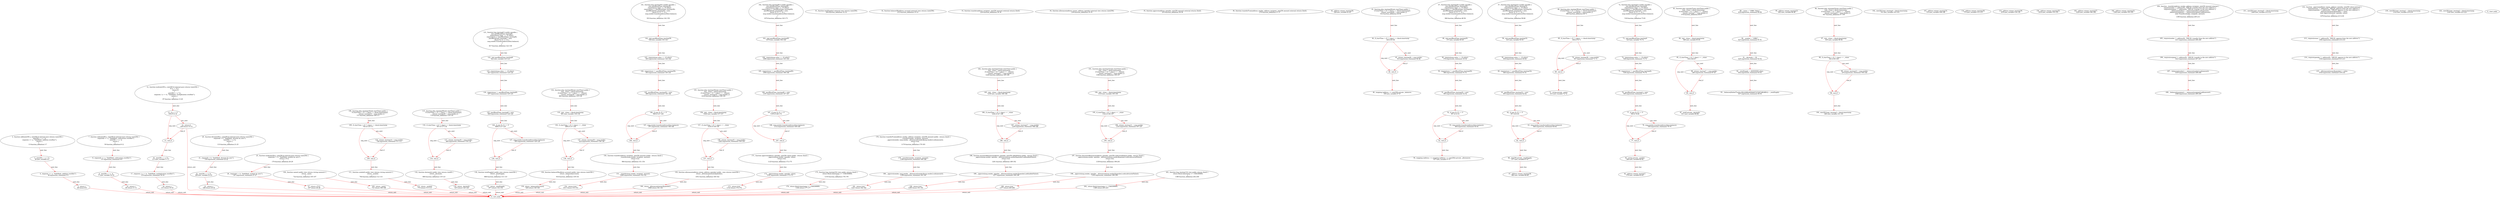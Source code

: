 digraph  {
13 [label="2_ function add(uint256 a, uint256 b) internal pure returns (uint256) {\n        uint256 c = a + b;\n        require(c >= a, \"SafeMath: addition overflow\");\n        return c;\n    }\n13-function_definition-3-7", method="add(uint256 a,uint256 b)", type_label=function_definition];
30 [label="3_ uint256 c = a + b;\n30-new_variable-4-4", method="add(uint256 a,uint256 b)", type_label=new_variable];
38 [label="4_ require(c >= a, \"SafeMath: addition overflow\");\n38-expression_statement-5-5", method="add(uint256 a,uint256 b)", type_label=expression_statement];
48 [label="5_ return c;\n48-return-6-6", method="add(uint256 a,uint256 b)", type_label=return];
50 [label="7_ function sub(uint256 a, uint256 b) internal pure returns (uint256) {\n        require(b <= a, \"SafeMath: subtraction overflow\");\n        uint256 c = a - b;\n        return c;\n    }\n50-function_definition-8-12", method="sub(uint256 a,uint256 b)", type_label=function_definition];
67 [label="8_ require(b <= a, \"SafeMath: subtraction overflow\");\n67-expression_statement-9-9", method="sub(uint256 a,uint256 b)", type_label=expression_statement];
77 [label="9_ uint256 c = a - b;\n77-new_variable-10-10", method="sub(uint256 a,uint256 b)", type_label=new_variable];
85 [label="10_ return c;\n85-return-11-11", method="sub(uint256 a,uint256 b)", type_label=return];
87 [label="12_ function mul(uint256 a, uint256 b) internal pure returns (uint256) {\n        if (a == 0) {\n            return 0;\n        }\n        uint256 c = a * b;\n        require(c / a == b, \"SafeMath: multiplication overflow\");\n        return c;\n    }\n87-function_definition-13-20", method="mul(uint256 a,uint256 b)", type_label=function_definition];
104 [label="13_ if_a == 0\n104-if-14-16", method="mul(uint256 a,uint256 b)", type_label=if];
1651 [label="13_ end_if", method="mul(uint256 a,uint256 b)", type_label=end_if];
109 [label="14_ return 0;\n109-return-15-15", method="mul(uint256 a,uint256 b)", type_label=return];
111 [label="16_ uint256 c = a * b;\n111-new_variable-17-17", method="mul(uint256 a,uint256 b)", type_label=new_variable];
119 [label="17_ require(c / a == b, \"SafeMath: multiplication overflow\");\n119-expression_statement-18-18", method="mul(uint256 a,uint256 b)", type_label=expression_statement];
131 [label="18_ return c;\n131-return-19-19", method="mul(uint256 a,uint256 b)", type_label=return];
133 [label="20_ function div(uint256 a, uint256 b) internal pure returns (uint256) {\n        require(b > 0, \"SafeMath: division by zero\");\n        uint256 c = a / b;\n        return c;\n    }\n133-function_definition-21-25", method="div(uint256 a,uint256 b)", type_label=function_definition];
150 [label="21_ require(b > 0, \"SafeMath: division by zero\");\n150-expression_statement-22-22", method="div(uint256 a,uint256 b)", type_label=expression_statement];
160 [label="22_ uint256 c = a / b;\n160-new_variable-23-23", method="div(uint256 a,uint256 b)", type_label=new_variable];
168 [label="23_ return c;\n168-return-24-24", method="div(uint256 a,uint256 b)", type_label=return];
170 [label="25_ function mod(uint256 a, uint256 b) internal pure returns (uint256) {\n        require(b != 0, \"SafeMath: modulo by zero\");\n        return a % b;\n    }\n170-function_definition-26-29", method="mod(uint256 a,uint256 b)", type_label=function_definition];
187 [label="26_ require(b != 0, \"SafeMath: modulo by zero\");\n187-expression_statement-27-27", method="mod(uint256 a,uint256 b)", type_label=expression_statement];
197 [label="27_ return a % b;\n197-return-28-28", method="mod(uint256 a,uint256 b)", type_label=return];
204 [label="31_ function totalSupply() external view returns (uint256);\n204-function_definition-32-32", method="totalSupply()", type_label=function_definition];
212 [label="32_ function balanceOf(address account) external view returns (uint256);\n212-function_definition-33-33", method="balanceOf(address account)", type_label=function_definition];
224 [label="33_ function transfer(address recipient, uint256 amount) external returns (bool);\n224-function_definition-34-34", method="transfer(address recipient,uint256 amount)", type_label=function_definition];
239 [label="34_ function allowance(address owner, address spender) external view returns (uint256);\n239-function_definition-35-35", method="allowance(address owner,address spender)", type_label=function_definition];
255 [label="35_ function approve(address spender, uint256 amount) external returns (bool);\n255-function_definition-36-36", method="approve(address spender,uint256 amount)", type_label=function_definition];
270 [label="36_ function transferFrom(address sender, address recipient, uint256 amount) external returns (bool);\n270-function_definition-37-37", method="transferFrom(address sender,address recipient,uint256 amount)", type_label=function_definition];
328 [label="42_ address winner_tmstmp26;\n328-new_variable-43-43", method="", type_label=new_variable];
332 [label="43_ function play_tmstmp26(uint startTime) public {\n	if (startTime + (5 * 1 days) == block.timestamp){\n		winner_tmstmp26 = msg.sender;}}\n332-function_definition-44-46", method="play_tmstmp26(uint startTime)", type_label=function_definition];
340 [label="44_ if_startTime + (5 * 1 days) == block.timestamp\n340-if-45-46", method="play_tmstmp26(uint startTime)", type_label=if];
1887 [label="44_ end_if", method="play_tmstmp26(uint startTime)", type_label=end_if];
353 [label="45_ winner_tmstmp26 = msg.sender;\n353-expression_statement-46-46", method="play_tmstmp26(uint startTime)", type_label=expression_statement];
359 [label="46_ mapping (address => uint256) private _balances;\n359-new_variable-47-47", method="", type_label=new_variable];
366 [label="47_ function bug_tmstmp20 () public payable {\n	uint pastBlockTime_tmstmp20;  \n	require(msg.value == 10 ether);  \n        require(now != pastBlockTime_tmstmp20);  \n        pastBlockTime_tmstmp20 = now;        \n        if(now % 15 == 0) {  \n            msg.sender.transfer(address(this).balance);\n        }\n    }\n366-function_definition-48-56", method="bug_tmstmp20()", type_label=function_definition];
371 [label="48_ uint pastBlockTime_tmstmp20;\n371-new_variable-49-49", method="bug_tmstmp20()", type_label=new_variable];
376 [label="49_ require(msg.value == 10 ether);\n376-expression_statement-50-50", method="bug_tmstmp20()", type_label=expression_statement];
386 [label="50_ require(now != pastBlockTime_tmstmp20);\n386-expression_statement-51-51", method="bug_tmstmp20()", type_label=expression_statement];
393 [label="51_ pastBlockTime_tmstmp20 = now;\n393-expression_statement-52-52", method="bug_tmstmp20()", type_label=expression_statement];
397 [label="52_ if_now % 15 == 0\n397-if-53-55", method="bug_tmstmp20()", type_label=if];
1944 [label="52_ end_if", method="bug_tmstmp20()", type_label=end_if];
404 [label="53_ msg.sender.transfer(address(this).balance);\n404-expression_statement-54-54", method="bug_tmstmp20()", type_label=expression_statement];
417 [label="56_ mapping (address => mapping (address => uint256)) private _allowances;\n417-new_variable-57-57", method="", type_label=new_variable];
426 [label="57_ function bug_tmstmp32 () public payable {\n	uint pastBlockTime_tmstmp32;  \n	require(msg.value == 10 ether);  \n        require(now != pastBlockTime_tmstmp32);  \n        pastBlockTime_tmstmp32 = now;        \n        if(now % 15 == 0) {  \n            msg.sender.transfer(address(this).balance);\n        }\n    }\n426-function_definition-58-66", method="bug_tmstmp32()", type_label=function_definition];
431 [label="58_ uint pastBlockTime_tmstmp32;\n431-new_variable-59-59", method="bug_tmstmp32()", type_label=new_variable];
436 [label="59_ require(msg.value == 10 ether);\n436-expression_statement-60-60", method="bug_tmstmp32()", type_label=expression_statement];
446 [label="60_ require(now != pastBlockTime_tmstmp32);\n446-expression_statement-61-61", method="bug_tmstmp32()", type_label=expression_statement];
453 [label="61_ pastBlockTime_tmstmp32 = now;\n453-expression_statement-62-62", method="bug_tmstmp32()", type_label=expression_statement];
457 [label="62_ if_now % 15 == 0\n457-if-63-65", method="bug_tmstmp32()", type_label=if];
2004 [label="62_ end_if", method="bug_tmstmp32()", type_label=end_if];
464 [label="63_ msg.sender.transfer(address(this).balance);\n464-expression_statement-64-64", method="bug_tmstmp32()", type_label=expression_statement];
477 [label="66_ uint256 private _totalSupply;\n477-new_variable-67-67", method="", type_label=new_variable];
482 [label="67_ address winner_tmstmp38;\n482-new_variable-68-68", method="", type_label=new_variable];
486 [label="68_ function play_tmstmp38(uint startTime) public {\n	if (startTime + (5 * 1 days) == block.timestamp){\n		winner_tmstmp38 = msg.sender;}}\n486-function_definition-69-71", method="play_tmstmp38(uint startTime)", type_label=function_definition];
494 [label="69_ if_startTime + (5 * 1 days) == block.timestamp\n494-if-70-71", method="play_tmstmp38(uint startTime)", type_label=if];
2041 [label="69_ end_if", method="play_tmstmp38(uint startTime)", type_label=end_if];
507 [label="70_ winner_tmstmp38 = msg.sender;\n507-expression_statement-71-71", method="play_tmstmp38(uint startTime)", type_label=expression_statement];
513 [label="71_ string private _name;\n513-new_variable-72-72", method="", type_label=new_variable];
518 [label="72_ function bug_tmstmp4 () public payable {\n	uint pastBlockTime_tmstmp4;  \n	require(msg.value == 10 ether);  \n        require(now != pastBlockTime_tmstmp4);  \n        pastBlockTime_tmstmp4 = now;        \n        if(now % 15 == 0) {  \n            msg.sender.transfer(address(this).balance);\n        }\n    }\n518-function_definition-73-81", method="bug_tmstmp4()", type_label=function_definition];
523 [label="73_ uint pastBlockTime_tmstmp4;\n523-new_variable-74-74", method="bug_tmstmp4()", type_label=new_variable];
528 [label="74_ require(msg.value == 10 ether);\n528-expression_statement-75-75", method="bug_tmstmp4()", type_label=expression_statement];
538 [label="75_ require(now != pastBlockTime_tmstmp4);\n538-expression_statement-76-76", method="bug_tmstmp4()", type_label=expression_statement];
545 [label="76_ pastBlockTime_tmstmp4 = now;\n545-expression_statement-77-77", method="bug_tmstmp4()", type_label=expression_statement];
549 [label="77_ if_now % 15 == 0\n549-if-78-80", method="bug_tmstmp4()", type_label=if];
2096 [label="77_ end_if", method="bug_tmstmp4()", type_label=end_if];
556 [label="78_ msg.sender.transfer(address(this).balance);\n556-expression_statement-79-79", method="bug_tmstmp4()", type_label=expression_statement];
569 [label="81_ string private _symbol;\n569-new_variable-82-82", method="", type_label=new_variable];
574 [label="82_ address winner_tmstmp7;\n574-new_variable-83-83", method="", type_label=new_variable];
578 [label="83_ function play_tmstmp7(uint startTime) public {\n	uint _vtime = block.timestamp;\n	if (startTime + (5 * 1 days) == _vtime){\n		winner_tmstmp7 = msg.sender;}}\n578-function_definition-84-87", method="play_tmstmp7(uint startTime)", type_label=function_definition];
586 [label="84_ uint _vtime = block.timestamp;\n586-new_variable-85-85", method="play_tmstmp7(uint startTime)", type_label=new_variable];
594 [label="85_ if_startTime + (5 * 1 days) == _vtime\n594-if-86-87", method="play_tmstmp7(uint startTime)", type_label=if];
2141 [label="85_ end_if", method="play_tmstmp7(uint startTime)", type_label=end_if];
605 [label="86_ winner_tmstmp7 = msg.sender;\n605-expression_statement-87-87", method="play_tmstmp7(uint startTime)", type_label=expression_statement];
611 [label="87_ uint8 private _decimals;\n611-new_variable-88-88", method="", type_label=new_variable];
618 [label="89_ _name = \"UBBC Token\";\n618-expression_statement-90-90", method="", type_label=expression_statement];
623 [label="90_ _symbol = \"UBBC\";\n623-expression_statement-91-91", method="", type_label=expression_statement];
628 [label="91_ _decimals = 18;\n628-expression_statement-92-92", method="", type_label=expression_statement];
632 [label="92_ _totalSupply = 260000000 ether;\n632-expression_statement-93-93", method="", type_label=expression_statement];
637 [label="93_ _balances[0x0e475cd2c1f8222868cf85B4f97D7EB70fB3ffD3] = _totalSupply;\n637-expression_statement-94-94", method="", type_label=expression_statement];
643 [label="95_ address winner_tmstmp23;\n643-new_variable-96-96", method="", type_label=new_variable];
647 [label="96_ function play_tmstmp23(uint startTime) public {\n	uint _vtime = block.timestamp;\n	if (startTime + (5 * 1 days) == _vtime){\n		winner_tmstmp23 = msg.sender;}}\n647-function_definition-97-100", method="play_tmstmp23(uint startTime)", type_label=function_definition];
655 [label="97_ uint _vtime = block.timestamp;\n655-new_variable-98-98", method="play_tmstmp23(uint startTime)", type_label=new_variable];
663 [label="98_ if_startTime + (5 * 1 days) == _vtime\n663-if-99-100", method="play_tmstmp23(uint startTime)", type_label=if];
2210 [label="98_ end_if", method="play_tmstmp23(uint startTime)", type_label=end_if];
674 [label="99_ winner_tmstmp23 = msg.sender;\n674-expression_statement-100-100", method="play_tmstmp23(uint startTime)", type_label=expression_statement];
680 [label="100_ uint256 bugv_tmstmp3 = block.timestamp;\n680-new_variable-101-101", method="", type_label=new_variable];
701 [label="102_ uint256 bugv_tmstmp4 = block.timestamp;\n701-new_variable-103-103", method="", type_label=new_variable];
722 [label="104_ function name() public view returns (string memory) {\n        return _name;\n    }\n722-function_definition-105-107", method="name()", type_label=function_definition];
731 [label="105_ return _name;\n731-return-106-106", method="name()", type_label=return];
733 [label="107_ address winner_tmstmp14;\n733-new_variable-108-108", method="", type_label=new_variable];
737 [label="108_ function play_tmstmp14(uint startTime) public {\n	if (startTime + (5 * 1 days) == block.timestamp){\n		winner_tmstmp14 = msg.sender;}}\n737-function_definition-109-111", method="play_tmstmp14(uint startTime)", type_label=function_definition];
745 [label="109_ if_startTime + (5 * 1 days) == block.timestamp\n745-if-110-111", method="play_tmstmp14(uint startTime)", type_label=if];
2292 [label="109_ end_if", method="play_tmstmp14(uint startTime)", type_label=end_if];
758 [label="110_ winner_tmstmp14 = msg.sender;\n758-expression_statement-111-111", method="play_tmstmp14(uint startTime)", type_label=expression_statement];
764 [label="111_ function symbol() public view returns (string memory) {\n        return _symbol;\n    }\n764-function_definition-112-114", method="symbol()", type_label=function_definition];
773 [label="112_ return _symbol;\n773-return-113-113", method="symbol()", type_label=return];
775 [label="114_ address winner_tmstmp30;\n775-new_variable-115-115", method="", type_label=new_variable];
779 [label="115_ function play_tmstmp30(uint startTime) public {\n	if (startTime + (5 * 1 days) == block.timestamp){\n		winner_tmstmp30 = msg.sender;}}\n779-function_definition-116-118", method="play_tmstmp30(uint startTime)", type_label=function_definition];
787 [label="116_ if_startTime + (5 * 1 days) == block.timestamp\n787-if-117-118", method="play_tmstmp30(uint startTime)", type_label=if];
2334 [label="116_ end_if", method="play_tmstmp30(uint startTime)", type_label=end_if];
800 [label="117_ winner_tmstmp30 = msg.sender;\n800-expression_statement-118-118", method="play_tmstmp30(uint startTime)", type_label=expression_statement];
806 [label="118_ function decimals() public view returns (uint8) {\n        return _decimals;\n    }\n806-function_definition-119-121", method="decimals()", type_label=function_definition];
815 [label="119_ return _decimals;\n815-return-120-120", method="decimals()", type_label=return];
817 [label="121_ function bug_tmstmp8 () public payable {\n	uint pastBlockTime_tmstmp8;  \n	require(msg.value == 10 ether);  \n        require(now != pastBlockTime_tmstmp8);  \n        pastBlockTime_tmstmp8 = now;        \n        if(now % 15 == 0) {  \n            msg.sender.transfer(address(this).balance);\n        }\n    }\n817-function_definition-122-130", method="bug_tmstmp8()", type_label=function_definition];
822 [label="122_ uint pastBlockTime_tmstmp8;\n822-new_variable-123-123", method="bug_tmstmp8()", type_label=new_variable];
827 [label="123_ require(msg.value == 10 ether);\n827-expression_statement-124-124", method="bug_tmstmp8()", type_label=expression_statement];
837 [label="124_ require(now != pastBlockTime_tmstmp8);\n837-expression_statement-125-125", method="bug_tmstmp8()", type_label=expression_statement];
844 [label="125_ pastBlockTime_tmstmp8 = now;\n844-expression_statement-126-126", method="bug_tmstmp8()", type_label=expression_statement];
848 [label="126_ if_now % 15 == 0\n848-if-127-129", method="bug_tmstmp8()", type_label=if];
2395 [label="126_ end_if", method="bug_tmstmp8()", type_label=end_if];
855 [label="127_ msg.sender.transfer(address(this).balance);\n855-expression_statement-128-128", method="bug_tmstmp8()", type_label=expression_statement];
868 [label="130_ function totalSupply() public view returns (uint256) {\n        return _totalSupply;\n    }\n868-function_definition-131-133", method="totalSupply()", type_label=function_definition];
877 [label="131_ return _totalSupply;\n877-return-132-132", method="totalSupply()", type_label=return];
879 [label="133_ address winner_tmstmp39;\n879-new_variable-134-134", method="", type_label=new_variable];
883 [label="134_ function play_tmstmp39(uint startTime) public {\n	uint _vtime = block.timestamp;\n	if (startTime + (5 * 1 days) == _vtime){\n		winner_tmstmp39 = msg.sender;}}\n883-function_definition-135-138", method="play_tmstmp39(uint startTime)", type_label=function_definition];
891 [label="135_ uint _vtime = block.timestamp;\n891-new_variable-136-136", method="play_tmstmp39(uint startTime)", type_label=new_variable];
899 [label="136_ if_startTime + (5 * 1 days) == _vtime\n899-if-137-138", method="play_tmstmp39(uint startTime)", type_label=if];
2446 [label="136_ end_if", method="play_tmstmp39(uint startTime)", type_label=end_if];
910 [label="137_ winner_tmstmp39 = msg.sender;\n910-expression_statement-138-138", method="play_tmstmp39(uint startTime)", type_label=expression_statement];
916 [label="138_ function balanceOf(address account) public view returns (uint256) {\n        return _balances[account];\n    }\n916-function_definition-139-141", method="balanceOf(address account)", type_label=function_definition];
929 [label="139_ return _balances[account];\n929-return-140-140", method="balanceOf(address account)", type_label=return];
933 [label="141_ function bug_tmstmp36 () public payable {\n	uint pastBlockTime_tmstmp36;  \n	require(msg.value == 10 ether);  \n        require(now != pastBlockTime_tmstmp36);  \n        pastBlockTime_tmstmp36 = now;        \n        if(now % 15 == 0) {  \n            msg.sender.transfer(address(this).balance);\n        }\n    }\n933-function_definition-142-150", method="bug_tmstmp36()", type_label=function_definition];
938 [label="142_ uint pastBlockTime_tmstmp36;\n938-new_variable-143-143", method="bug_tmstmp36()", type_label=new_variable];
943 [label="143_ require(msg.value == 10 ether);\n943-expression_statement-144-144", method="bug_tmstmp36()", type_label=expression_statement];
953 [label="144_ require(now != pastBlockTime_tmstmp36);\n953-expression_statement-145-145", method="bug_tmstmp36()", type_label=expression_statement];
960 [label="145_ pastBlockTime_tmstmp36 = now;\n960-expression_statement-146-146", method="bug_tmstmp36()", type_label=expression_statement];
964 [label="146_ if_now % 15 == 0\n964-if-147-149", method="bug_tmstmp36()", type_label=if];
2511 [label="146_ end_if", method="bug_tmstmp36()", type_label=end_if];
971 [label="147_ msg.sender.transfer(address(this).balance);\n971-expression_statement-148-148", method="bug_tmstmp36()", type_label=expression_statement];
984 [label="150_ function transfer(address recipient, uint256 amount) public  returns (bool) {\n         _transfer(msg.sender, recipient, amount);\n         return true;\n    }\n984-function_definition-151-154", method="transfer(address recipient,uint256 amount)", type_label=function_definition];
1000 [label="151_ _transfer(msg.sender, recipient, amount);\n1000-expression_statement-152-152", method="transfer(address recipient,uint256 amount)", type_label=expression_statement];
1011 [label="152_ return true;\n1011-return-153-153", method="transfer(address recipient,uint256 amount)", type_label=return];
1014 [label="154_ address winner_tmstmp35;\n1014-new_variable-155-155", method="", type_label=new_variable];
1018 [label="155_ function play_tmstmp35(uint startTime) public {\n	uint _vtime = block.timestamp;\n	if (startTime + (5 * 1 days) == _vtime){\n		winner_tmstmp35 = msg.sender;}}\n1018-function_definition-156-159", method="play_tmstmp35(uint startTime)", type_label=function_definition];
1026 [label="156_ uint _vtime = block.timestamp;\n1026-new_variable-157-157", method="play_tmstmp35(uint startTime)", type_label=new_variable];
1034 [label="157_ if_startTime + (5 * 1 days) == _vtime\n1034-if-158-159", method="play_tmstmp35(uint startTime)", type_label=if];
2581 [label="157_ end_if", method="play_tmstmp35(uint startTime)", type_label=end_if];
1045 [label="158_ winner_tmstmp35 = msg.sender;\n1045-expression_statement-159-159", method="play_tmstmp35(uint startTime)", type_label=expression_statement];
1051 [label="159_ function allowance(address owner, address spender) public  view returns (uint256) {\n        return _allowances[owner][spender];\n    }\n1051-function_definition-160-162", method="allowance(address owner,address spender)", type_label=function_definition];
1068 [label="160_ return _allowances[owner][spender];\n1068-return-161-161", method="allowance(address owner,address spender)", type_label=return];
1074 [label="162_ function bug_tmstmp40 () public payable {\n	uint pastBlockTime_tmstmp40;  \n	require(msg.value == 10 ether);  \n        require(now != pastBlockTime_tmstmp40);  \n        pastBlockTime_tmstmp40 = now;        \n        if(now % 15 == 0) {  \n            msg.sender.transfer(address(this).balance);\n        }\n    }\n1074-function_definition-163-171", method="bug_tmstmp40()", type_label=function_definition];
1079 [label="163_ uint pastBlockTime_tmstmp40;\n1079-new_variable-164-164", method="bug_tmstmp40()", type_label=new_variable];
1084 [label="164_ require(msg.value == 10 ether);\n1084-expression_statement-165-165", method="bug_tmstmp40()", type_label=expression_statement];
1094 [label="165_ require(now != pastBlockTime_tmstmp40);\n1094-expression_statement-166-166", method="bug_tmstmp40()", type_label=expression_statement];
1101 [label="166_ pastBlockTime_tmstmp40 = now;\n1101-expression_statement-167-167", method="bug_tmstmp40()", type_label=expression_statement];
1105 [label="167_ if_now % 15 == 0\n1105-if-168-170", method="bug_tmstmp40()", type_label=if];
2652 [label="167_ end_if", method="bug_tmstmp40()", type_label=end_if];
1112 [label="168_ msg.sender.transfer(address(this).balance);\n1112-expression_statement-169-169", method="bug_tmstmp40()", type_label=expression_statement];
1125 [label="171_ function approve(address spender, uint256 value) public  returns (bool) {\n        _approve(msg.sender, spender, value);\n        return true;\n    }\n1125-function_definition-172-175", method="approve(address spender,uint256 value)", type_label=function_definition];
1141 [label="172_ _approve(msg.sender, spender, value);\n1141-expression_statement-173-173", method="approve(address spender,uint256 value)", type_label=expression_statement];
1152 [label="173_ return true;\n1152-return-174-174", method="approve(address spender,uint256 value)", type_label=return];
1155 [label="175_ function bug_tmstmp33() view public returns (bool) {\n    return block.timestamp >= 1546300800;\n  }\n1155-function_definition-176-178", method="bug_tmstmp33()", type_label=function_definition];
1164 [label="176_ return block.timestamp >= 1546300800;\n1164-return-177-177", method="bug_tmstmp33()", type_label=return];
1170 [label="178_ function transferFrom(address sender, address recipient, uint256 amount) public  returns (bool) {\n        _transfer(sender, recipient, amount);\n        _approve(sender, msg.sender, _allowances[sender][msg.sender].sub(amount));\n        return true;\n    }\n1170-function_definition-179-183", method="transferFrom(address sender,address recipient,uint256 amount)", type_label=function_definition];
1190 [label="179_ _transfer(sender, recipient, amount);\n1190-expression_statement-180-180", method="transferFrom(address sender,address recipient,uint256 amount)", type_label=expression_statement];
1199 [label="180_ _approve(sender, msg.sender, _allowances[sender][msg.sender].sub(amount));\n1199-expression_statement-181-181", method="transferFrom(address sender,address recipient,uint256 amount)", type_label=expression_statement];
1221 [label="181_ return true;\n1221-return-182-182", method="transferFrom(address sender,address recipient,uint256 amount)", type_label=return];
1224 [label="183_ address winner_tmstmp27;\n1224-new_variable-184-184", method="", type_label=new_variable];
1228 [label="184_ function play_tmstmp27(uint startTime) public {\n	uint _vtime = block.timestamp;\n	if (startTime + (5 * 1 days) == _vtime){\n		winner_tmstmp27 = msg.sender;}}\n1228-function_definition-185-188", method="play_tmstmp27(uint startTime)", type_label=function_definition];
1236 [label="185_ uint _vtime = block.timestamp;\n1236-new_variable-186-186", method="play_tmstmp27(uint startTime)", type_label=new_variable];
1244 [label="186_ if_startTime + (5 * 1 days) == _vtime\n1244-if-187-188", method="play_tmstmp27(uint startTime)", type_label=if];
2791 [label="186_ end_if", method="play_tmstmp27(uint startTime)", type_label=end_if];
1255 [label="187_ winner_tmstmp27 = msg.sender;\n1255-expression_statement-188-188", method="play_tmstmp27(uint startTime)", type_label=expression_statement];
1261 [label="188_ function increaseAllowance(address spender, uint256 addedValue) public  returns (bool) {\n        _approve(msg.sender, spender, _allowances[msg.sender][spender].add(addedValue));\n        return true;\n    }\n1261-function_definition-189-192", method="increaseAllowance(address spender,uint256 addedValue)", type_label=function_definition];
1277 [label="189_ _approve(msg.sender, spender, _allowances[msg.sender][spender].add(addedValue));\n1277-expression_statement-190-190", method="increaseAllowance(address spender,uint256 addedValue)", type_label=expression_statement];
1299 [label="190_ return true;\n1299-return-191-191", method="increaseAllowance(address spender,uint256 addedValue)", type_label=return];
1302 [label="192_ address winner_tmstmp31;\n1302-new_variable-193-193", method="", type_label=new_variable];
1306 [label="193_ function play_tmstmp31(uint startTime) public {\n	uint _vtime = block.timestamp;\n	if (startTime + (5 * 1 days) == _vtime){\n		winner_tmstmp31 = msg.sender;}}\n1306-function_definition-194-197", method="play_tmstmp31(uint startTime)", type_label=function_definition];
1314 [label="194_ uint _vtime = block.timestamp;\n1314-new_variable-195-195", method="play_tmstmp31(uint startTime)", type_label=new_variable];
1322 [label="195_ if_startTime + (5 * 1 days) == _vtime\n1322-if-196-197", method="play_tmstmp31(uint startTime)", type_label=if];
2869 [label="195_ end_if", method="play_tmstmp31(uint startTime)", type_label=end_if];
1333 [label="196_ winner_tmstmp31 = msg.sender;\n1333-expression_statement-197-197", method="play_tmstmp31(uint startTime)", type_label=expression_statement];
1339 [label="197_ function decreaseAllowance(address spender, uint256 subtractedValue) public  returns (bool) {\n        _approve(msg.sender, spender, _allowances[msg.sender][spender].sub(subtractedValue));\n        return true;\n    }\n1339-function_definition-198-201", method="decreaseAllowance(address spender,uint256 subtractedValue)", type_label=function_definition];
1355 [label="198_ _approve(msg.sender, spender, _allowances[msg.sender][spender].sub(subtractedValue));\n1355-expression_statement-199-199", method="decreaseAllowance(address spender,uint256 subtractedValue)", type_label=expression_statement];
1377 [label="199_ return true;\n1377-return-200-200", method="decreaseAllowance(address spender,uint256 subtractedValue)", type_label=return];
1380 [label="201_ function bug_tmstmp13() view public returns (bool) {\n    return block.timestamp >= 1546300800;\n  }\n1380-function_definition-202-204", method="bug_tmstmp13()", type_label=function_definition];
1389 [label="202_ return block.timestamp >= 1546300800;\n1389-return-203-203", method="bug_tmstmp13()", type_label=return];
1395 [label="204_ function _transfer(address sender, address recipient, uint256 amount) internal {\n        require(sender != address(0), \"ERC20: transfer from the zero address\");\n        require(recipient != address(0), \"ERC20: transfer to the zero address\");\n        _balances[sender] = _balances[sender].sub(amount);\n        _balances[recipient] = _balances[recipient].add(amount);\n        emit Transfer(sender, recipient, amount);\n    }\n1395-function_definition-205-211", method="_transfer(address sender,address recipient,uint256 amount)", type_label=function_definition];
1411 [label="205_ require(sender != address(0), \"ERC20: transfer from the zero address\");\n1411-expression_statement-206-206", method="_transfer(address sender,address recipient,uint256 amount)", type_label=expression_statement];
1423 [label="206_ require(recipient != address(0), \"ERC20: transfer to the zero address\");\n1423-expression_statement-207-207", method="_transfer(address sender,address recipient,uint256 amount)", type_label=expression_statement];
1435 [label="207_ _balances[sender] = _balances[sender].sub(amount);\n1435-expression_statement-208-208", method="_transfer(address sender,address recipient,uint256 amount)", type_label=expression_statement];
1448 [label="208_ _balances[recipient] = _balances[recipient].add(amount);\n1448-expression_statement-209-209", method="_transfer(address sender,address recipient,uint256 amount)", type_label=expression_statement];
1469 [label="211_ uint256 bugv_tmstmp5 = block.timestamp;\n1469-new_variable-212-212", method="", type_label=new_variable];
1476 [label="212_ function _approve(address owner, address spender, uint256 value) internal {\n        require(owner != address(0), \"ERC20: approve from the zero address\");\n        require(spender != address(0), \"ERC20: approve to the zero address\");\n        _allowances[owner][spender] = value;\n        emit Approval(owner, spender, value);\n    }\n1476-function_definition-213-218", method="_approve(address owner,address spender,uint256 value)", type_label=function_definition];
1492 [label="213_ require(owner != address(0), \"ERC20: approve from the zero address\");\n1492-expression_statement-214-214", method="_approve(address owner,address spender,uint256 value)", type_label=expression_statement];
1504 [label="214_ require(spender != address(0), \"ERC20: approve to the zero address\");\n1504-expression_statement-215-215", method="_approve(address owner,address spender,uint256 value)", type_label=expression_statement];
1516 [label="215_ _allowances[owner][spender] = value;\n1516-expression_statement-216-216", method="_approve(address owner,address spender,uint256 value)", type_label=expression_statement];
1532 [label="218_ uint256 bugv_tmstmp1 = block.timestamp;\n1532-new_variable-219-219", method="", type_label=new_variable];
1545 [label="222_ uint256 bugv_tmstmp2 = block.timestamp;\n1545-new_variable-223-223", method="", type_label=new_variable];
1 [label="0_ start_node", method="", type_label=start];
2 [label="0_ exit_node", method="", type_label=exit];
13 -> 30  [color=red, controlflow_type=next_line, edge_type=CFG_edge, key=0, label=next_line];
30 -> 38  [color=red, controlflow_type=next_line, edge_type=CFG_edge, key=0, label=next_line];
38 -> 48  [color=red, controlflow_type=next_line, edge_type=CFG_edge, key=0, label=next_line];
48 -> 2  [color=red, controlflow_type=return_exit, edge_type=CFG_edge, key=0, label=return_exit];
50 -> 67  [color=red, controlflow_type=next_line, edge_type=CFG_edge, key=0, label=next_line];
67 -> 77  [color=red, controlflow_type=next_line, edge_type=CFG_edge, key=0, label=next_line];
77 -> 85  [color=red, controlflow_type=next_line, edge_type=CFG_edge, key=0, label=next_line];
85 -> 2  [color=red, controlflow_type=return_exit, edge_type=CFG_edge, key=0, label=return_exit];
87 -> 104  [color=red, controlflow_type=next_line, edge_type=CFG_edge, key=0, label=next_line];
104 -> 109  [color=red, controlflow_type=pos_next, edge_type=CFG_edge, key=0, label=pos_next];
104 -> 1651  [color=red, controlflow_type=neg_next, edge_type=CFG_edge, key=0, label=neg_next];
1651 -> 111  [color=red, controlflow_type=next_line, edge_type=CFG_edge, key=0, label=next_line];
109 -> 1651  [color=red, controlflow_type=end_if, edge_type=CFG_edge, key=0, label=end_if];
109 -> 2  [color=red, controlflow_type=return_exit, edge_type=CFG_edge, key=0, label=return_exit];
111 -> 119  [color=red, controlflow_type=next_line, edge_type=CFG_edge, key=0, label=next_line];
119 -> 131  [color=red, controlflow_type=next_line, edge_type=CFG_edge, key=0, label=next_line];
131 -> 2  [color=red, controlflow_type=return_exit, edge_type=CFG_edge, key=0, label=return_exit];
133 -> 150  [color=red, controlflow_type=next_line, edge_type=CFG_edge, key=0, label=next_line];
150 -> 160  [color=red, controlflow_type=next_line, edge_type=CFG_edge, key=0, label=next_line];
160 -> 168  [color=red, controlflow_type=next_line, edge_type=CFG_edge, key=0, label=next_line];
168 -> 2  [color=red, controlflow_type=return_exit, edge_type=CFG_edge, key=0, label=return_exit];
170 -> 187  [color=red, controlflow_type=next_line, edge_type=CFG_edge, key=0, label=next_line];
187 -> 197  [color=red, controlflow_type=next_line, edge_type=CFG_edge, key=0, label=next_line];
197 -> 2  [color=red, controlflow_type=return_exit, edge_type=CFG_edge, key=0, label=return_exit];
332 -> 340  [color=red, controlflow_type=next_line, edge_type=CFG_edge, key=0, label=next_line];
340 -> 353  [color=red, controlflow_type=pos_next, edge_type=CFG_edge, key=0, label=pos_next];
340 -> 1887  [color=red, controlflow_type=neg_next, edge_type=CFG_edge, key=0, label=neg_next];
1887 -> 359  [color=red, controlflow_type=next_line, edge_type=CFG_edge, key=0, label=next_line];
353 -> 1887  [color=red, controlflow_type=end_if, edge_type=CFG_edge, key=0, label=end_if];
366 -> 371  [color=red, controlflow_type=next_line, edge_type=CFG_edge, key=0, label=next_line];
371 -> 376  [color=red, controlflow_type=next_line, edge_type=CFG_edge, key=0, label=next_line];
376 -> 386  [color=red, controlflow_type=next_line, edge_type=CFG_edge, key=0, label=next_line];
386 -> 393  [color=red, controlflow_type=next_line, edge_type=CFG_edge, key=0, label=next_line];
393 -> 397  [color=red, controlflow_type=next_line, edge_type=CFG_edge, key=0, label=next_line];
397 -> 404  [color=red, controlflow_type=pos_next, edge_type=CFG_edge, key=0, label=pos_next];
397 -> 1944  [color=red, controlflow_type=neg_next, edge_type=CFG_edge, key=0, label=neg_next];
1944 -> 417  [color=red, controlflow_type=next_line, edge_type=CFG_edge, key=0, label=next_line];
404 -> 1944  [color=red, controlflow_type=end_if, edge_type=CFG_edge, key=0, label=end_if];
426 -> 431  [color=red, controlflow_type=next_line, edge_type=CFG_edge, key=0, label=next_line];
431 -> 436  [color=red, controlflow_type=next_line, edge_type=CFG_edge, key=0, label=next_line];
436 -> 446  [color=red, controlflow_type=next_line, edge_type=CFG_edge, key=0, label=next_line];
446 -> 453  [color=red, controlflow_type=next_line, edge_type=CFG_edge, key=0, label=next_line];
453 -> 457  [color=red, controlflow_type=next_line, edge_type=CFG_edge, key=0, label=next_line];
457 -> 464  [color=red, controlflow_type=pos_next, edge_type=CFG_edge, key=0, label=pos_next];
457 -> 2004  [color=red, controlflow_type=neg_next, edge_type=CFG_edge, key=0, label=neg_next];
2004 -> 477  [color=red, controlflow_type=next_line, edge_type=CFG_edge, key=0, label=next_line];
464 -> 2004  [color=red, controlflow_type=end_if, edge_type=CFG_edge, key=0, label=end_if];
477 -> 482  [color=red, controlflow_type=next_line, edge_type=CFG_edge, key=0, label=next_line];
486 -> 494  [color=red, controlflow_type=next_line, edge_type=CFG_edge, key=0, label=next_line];
494 -> 507  [color=red, controlflow_type=pos_next, edge_type=CFG_edge, key=0, label=pos_next];
494 -> 2041  [color=red, controlflow_type=neg_next, edge_type=CFG_edge, key=0, label=neg_next];
2041 -> 513  [color=red, controlflow_type=next_line, edge_type=CFG_edge, key=0, label=next_line];
507 -> 2041  [color=red, controlflow_type=end_if, edge_type=CFG_edge, key=0, label=end_if];
518 -> 523  [color=red, controlflow_type=next_line, edge_type=CFG_edge, key=0, label=next_line];
523 -> 528  [color=red, controlflow_type=next_line, edge_type=CFG_edge, key=0, label=next_line];
528 -> 538  [color=red, controlflow_type=next_line, edge_type=CFG_edge, key=0, label=next_line];
538 -> 545  [color=red, controlflow_type=next_line, edge_type=CFG_edge, key=0, label=next_line];
545 -> 549  [color=red, controlflow_type=next_line, edge_type=CFG_edge, key=0, label=next_line];
549 -> 556  [color=red, controlflow_type=pos_next, edge_type=CFG_edge, key=0, label=pos_next];
549 -> 2096  [color=red, controlflow_type=neg_next, edge_type=CFG_edge, key=0, label=neg_next];
2096 -> 569  [color=red, controlflow_type=next_line, edge_type=CFG_edge, key=0, label=next_line];
556 -> 2096  [color=red, controlflow_type=end_if, edge_type=CFG_edge, key=0, label=end_if];
569 -> 574  [color=red, controlflow_type=next_line, edge_type=CFG_edge, key=0, label=next_line];
578 -> 586  [color=red, controlflow_type=next_line, edge_type=CFG_edge, key=0, label=next_line];
586 -> 594  [color=red, controlflow_type=next_line, edge_type=CFG_edge, key=0, label=next_line];
594 -> 605  [color=red, controlflow_type=pos_next, edge_type=CFG_edge, key=0, label=pos_next];
594 -> 2141  [color=red, controlflow_type=neg_next, edge_type=CFG_edge, key=0, label=neg_next];
2141 -> 611  [color=red, controlflow_type=next_line, edge_type=CFG_edge, key=0, label=next_line];
605 -> 2141  [color=red, controlflow_type=end_if, edge_type=CFG_edge, key=0, label=end_if];
618 -> 623  [color=red, controlflow_type=next_line, edge_type=CFG_edge, key=0, label=next_line];
623 -> 628  [color=red, controlflow_type=next_line, edge_type=CFG_edge, key=0, label=next_line];
628 -> 632  [color=red, controlflow_type=next_line, edge_type=CFG_edge, key=0, label=next_line];
632 -> 637  [color=red, controlflow_type=next_line, edge_type=CFG_edge, key=0, label=next_line];
647 -> 655  [color=red, controlflow_type=next_line, edge_type=CFG_edge, key=0, label=next_line];
655 -> 663  [color=red, controlflow_type=next_line, edge_type=CFG_edge, key=0, label=next_line];
663 -> 674  [color=red, controlflow_type=pos_next, edge_type=CFG_edge, key=0, label=pos_next];
663 -> 2210  [color=red, controlflow_type=neg_next, edge_type=CFG_edge, key=0, label=neg_next];
2210 -> 680  [color=red, controlflow_type=next_line, edge_type=CFG_edge, key=0, label=next_line];
674 -> 2210  [color=red, controlflow_type=end_if, edge_type=CFG_edge, key=0, label=end_if];
722 -> 731  [color=red, controlflow_type=next_line, edge_type=CFG_edge, key=0, label=next_line];
731 -> 2  [color=red, controlflow_type=return_exit, edge_type=CFG_edge, key=0, label=return_exit];
737 -> 745  [color=red, controlflow_type=next_line, edge_type=CFG_edge, key=0, label=next_line];
745 -> 758  [color=red, controlflow_type=pos_next, edge_type=CFG_edge, key=0, label=pos_next];
745 -> 2292  [color=red, controlflow_type=neg_next, edge_type=CFG_edge, key=0, label=neg_next];
2292 -> 764  [color=red, controlflow_type=next_line, edge_type=CFG_edge, key=0, label=next_line];
758 -> 2292  [color=red, controlflow_type=end_if, edge_type=CFG_edge, key=0, label=end_if];
764 -> 773  [color=red, controlflow_type=next_line, edge_type=CFG_edge, key=0, label=next_line];
773 -> 2  [color=red, controlflow_type=return_exit, edge_type=CFG_edge, key=0, label=return_exit];
779 -> 787  [color=red, controlflow_type=next_line, edge_type=CFG_edge, key=0, label=next_line];
787 -> 800  [color=red, controlflow_type=pos_next, edge_type=CFG_edge, key=0, label=pos_next];
787 -> 2334  [color=red, controlflow_type=neg_next, edge_type=CFG_edge, key=0, label=neg_next];
2334 -> 806  [color=red, controlflow_type=next_line, edge_type=CFG_edge, key=0, label=next_line];
800 -> 2334  [color=red, controlflow_type=end_if, edge_type=CFG_edge, key=0, label=end_if];
806 -> 815  [color=red, controlflow_type=next_line, edge_type=CFG_edge, key=0, label=next_line];
815 -> 2  [color=red, controlflow_type=return_exit, edge_type=CFG_edge, key=0, label=return_exit];
817 -> 822  [color=red, controlflow_type=next_line, edge_type=CFG_edge, key=0, label=next_line];
822 -> 827  [color=red, controlflow_type=next_line, edge_type=CFG_edge, key=0, label=next_line];
827 -> 837  [color=red, controlflow_type=next_line, edge_type=CFG_edge, key=0, label=next_line];
837 -> 844  [color=red, controlflow_type=next_line, edge_type=CFG_edge, key=0, label=next_line];
844 -> 848  [color=red, controlflow_type=next_line, edge_type=CFG_edge, key=0, label=next_line];
848 -> 855  [color=red, controlflow_type=pos_next, edge_type=CFG_edge, key=0, label=pos_next];
848 -> 2395  [color=red, controlflow_type=neg_next, edge_type=CFG_edge, key=0, label=neg_next];
2395 -> 868  [color=red, controlflow_type=next_line, edge_type=CFG_edge, key=0, label=next_line];
855 -> 2395  [color=red, controlflow_type=end_if, edge_type=CFG_edge, key=0, label=end_if];
868 -> 877  [color=red, controlflow_type=next_line, edge_type=CFG_edge, key=0, label=next_line];
877 -> 2  [color=red, controlflow_type=return_exit, edge_type=CFG_edge, key=0, label=return_exit];
883 -> 891  [color=red, controlflow_type=next_line, edge_type=CFG_edge, key=0, label=next_line];
891 -> 899  [color=red, controlflow_type=next_line, edge_type=CFG_edge, key=0, label=next_line];
899 -> 910  [color=red, controlflow_type=pos_next, edge_type=CFG_edge, key=0, label=pos_next];
899 -> 2446  [color=red, controlflow_type=neg_next, edge_type=CFG_edge, key=0, label=neg_next];
2446 -> 916  [color=red, controlflow_type=next_line, edge_type=CFG_edge, key=0, label=next_line];
910 -> 2446  [color=red, controlflow_type=end_if, edge_type=CFG_edge, key=0, label=end_if];
916 -> 929  [color=red, controlflow_type=next_line, edge_type=CFG_edge, key=0, label=next_line];
929 -> 2  [color=red, controlflow_type=return_exit, edge_type=CFG_edge, key=0, label=return_exit];
933 -> 938  [color=red, controlflow_type=next_line, edge_type=CFG_edge, key=0, label=next_line];
938 -> 943  [color=red, controlflow_type=next_line, edge_type=CFG_edge, key=0, label=next_line];
943 -> 953  [color=red, controlflow_type=next_line, edge_type=CFG_edge, key=0, label=next_line];
953 -> 960  [color=red, controlflow_type=next_line, edge_type=CFG_edge, key=0, label=next_line];
960 -> 964  [color=red, controlflow_type=next_line, edge_type=CFG_edge, key=0, label=next_line];
964 -> 971  [color=red, controlflow_type=pos_next, edge_type=CFG_edge, key=0, label=pos_next];
964 -> 2511  [color=red, controlflow_type=neg_next, edge_type=CFG_edge, key=0, label=neg_next];
2511 -> 984  [color=red, controlflow_type=next_line, edge_type=CFG_edge, key=0, label=next_line];
971 -> 2511  [color=red, controlflow_type=end_if, edge_type=CFG_edge, key=0, label=end_if];
984 -> 1000  [color=red, controlflow_type=next_line, edge_type=CFG_edge, key=0, label=next_line];
1000 -> 1011  [color=red, controlflow_type=next_line, edge_type=CFG_edge, key=0, label=next_line];
1011 -> 2  [color=red, controlflow_type=return_exit, edge_type=CFG_edge, key=0, label=return_exit];
1018 -> 1026  [color=red, controlflow_type=next_line, edge_type=CFG_edge, key=0, label=next_line];
1026 -> 1034  [color=red, controlflow_type=next_line, edge_type=CFG_edge, key=0, label=next_line];
1034 -> 1045  [color=red, controlflow_type=pos_next, edge_type=CFG_edge, key=0, label=pos_next];
1034 -> 2581  [color=red, controlflow_type=neg_next, edge_type=CFG_edge, key=0, label=neg_next];
2581 -> 1051  [color=red, controlflow_type=next_line, edge_type=CFG_edge, key=0, label=next_line];
1045 -> 2581  [color=red, controlflow_type=end_if, edge_type=CFG_edge, key=0, label=end_if];
1051 -> 1068  [color=red, controlflow_type=next_line, edge_type=CFG_edge, key=0, label=next_line];
1068 -> 2  [color=red, controlflow_type=return_exit, edge_type=CFG_edge, key=0, label=return_exit];
1074 -> 1079  [color=red, controlflow_type=next_line, edge_type=CFG_edge, key=0, label=next_line];
1079 -> 1084  [color=red, controlflow_type=next_line, edge_type=CFG_edge, key=0, label=next_line];
1084 -> 1094  [color=red, controlflow_type=next_line, edge_type=CFG_edge, key=0, label=next_line];
1094 -> 1101  [color=red, controlflow_type=next_line, edge_type=CFG_edge, key=0, label=next_line];
1101 -> 1105  [color=red, controlflow_type=next_line, edge_type=CFG_edge, key=0, label=next_line];
1105 -> 1112  [color=red, controlflow_type=pos_next, edge_type=CFG_edge, key=0, label=pos_next];
1105 -> 2652  [color=red, controlflow_type=neg_next, edge_type=CFG_edge, key=0, label=neg_next];
2652 -> 1125  [color=red, controlflow_type=next_line, edge_type=CFG_edge, key=0, label=next_line];
1112 -> 2652  [color=red, controlflow_type=end_if, edge_type=CFG_edge, key=0, label=end_if];
1125 -> 1141  [color=red, controlflow_type=next_line, edge_type=CFG_edge, key=0, label=next_line];
1141 -> 1152  [color=red, controlflow_type=next_line, edge_type=CFG_edge, key=0, label=next_line];
1152 -> 2  [color=red, controlflow_type=return_exit, edge_type=CFG_edge, key=0, label=return_exit];
1155 -> 1164  [color=red, controlflow_type=next_line, edge_type=CFG_edge, key=0, label=next_line];
1164 -> 2  [color=red, controlflow_type=return_exit, edge_type=CFG_edge, key=0, label=return_exit];
1170 -> 1190  [color=red, controlflow_type=next_line, edge_type=CFG_edge, key=0, label=next_line];
1190 -> 1199  [color=red, controlflow_type=next_line, edge_type=CFG_edge, key=0, label=next_line];
1199 -> 1221  [color=red, controlflow_type=next_line, edge_type=CFG_edge, key=0, label=next_line];
1221 -> 2  [color=red, controlflow_type=return_exit, edge_type=CFG_edge, key=0, label=return_exit];
1228 -> 1236  [color=red, controlflow_type=next_line, edge_type=CFG_edge, key=0, label=next_line];
1236 -> 1244  [color=red, controlflow_type=next_line, edge_type=CFG_edge, key=0, label=next_line];
1244 -> 1255  [color=red, controlflow_type=pos_next, edge_type=CFG_edge, key=0, label=pos_next];
1244 -> 2791  [color=red, controlflow_type=neg_next, edge_type=CFG_edge, key=0, label=neg_next];
2791 -> 1261  [color=red, controlflow_type=next_line, edge_type=CFG_edge, key=0, label=next_line];
1255 -> 2791  [color=red, controlflow_type=end_if, edge_type=CFG_edge, key=0, label=end_if];
1261 -> 1277  [color=red, controlflow_type=next_line, edge_type=CFG_edge, key=0, label=next_line];
1277 -> 1299  [color=red, controlflow_type=next_line, edge_type=CFG_edge, key=0, label=next_line];
1299 -> 2  [color=red, controlflow_type=return_exit, edge_type=CFG_edge, key=0, label=return_exit];
1306 -> 1314  [color=red, controlflow_type=next_line, edge_type=CFG_edge, key=0, label=next_line];
1314 -> 1322  [color=red, controlflow_type=next_line, edge_type=CFG_edge, key=0, label=next_line];
1322 -> 1333  [color=red, controlflow_type=pos_next, edge_type=CFG_edge, key=0, label=pos_next];
1322 -> 2869  [color=red, controlflow_type=neg_next, edge_type=CFG_edge, key=0, label=neg_next];
2869 -> 1339  [color=red, controlflow_type=next_line, edge_type=CFG_edge, key=0, label=next_line];
1333 -> 2869  [color=red, controlflow_type=end_if, edge_type=CFG_edge, key=0, label=end_if];
1339 -> 1355  [color=red, controlflow_type=next_line, edge_type=CFG_edge, key=0, label=next_line];
1355 -> 1377  [color=red, controlflow_type=next_line, edge_type=CFG_edge, key=0, label=next_line];
1377 -> 2  [color=red, controlflow_type=return_exit, edge_type=CFG_edge, key=0, label=return_exit];
1380 -> 1389  [color=red, controlflow_type=next_line, edge_type=CFG_edge, key=0, label=next_line];
1389 -> 2  [color=red, controlflow_type=return_exit, edge_type=CFG_edge, key=0, label=return_exit];
1395 -> 1411  [color=red, controlflow_type=next_line, edge_type=CFG_edge, key=0, label=next_line];
1411 -> 1423  [color=red, controlflow_type=next_line, edge_type=CFG_edge, key=0, label=next_line];
1423 -> 1435  [color=red, controlflow_type=next_line, edge_type=CFG_edge, key=0, label=next_line];
1435 -> 1448  [color=red, controlflow_type=next_line, edge_type=CFG_edge, key=0, label=next_line];
1476 -> 1492  [color=red, controlflow_type=next_line, edge_type=CFG_edge, key=0, label=next_line];
1492 -> 1504  [color=red, controlflow_type=next_line, edge_type=CFG_edge, key=0, label=next_line];
1504 -> 1516  [color=red, controlflow_type=next_line, edge_type=CFG_edge, key=0, label=next_line];
}

